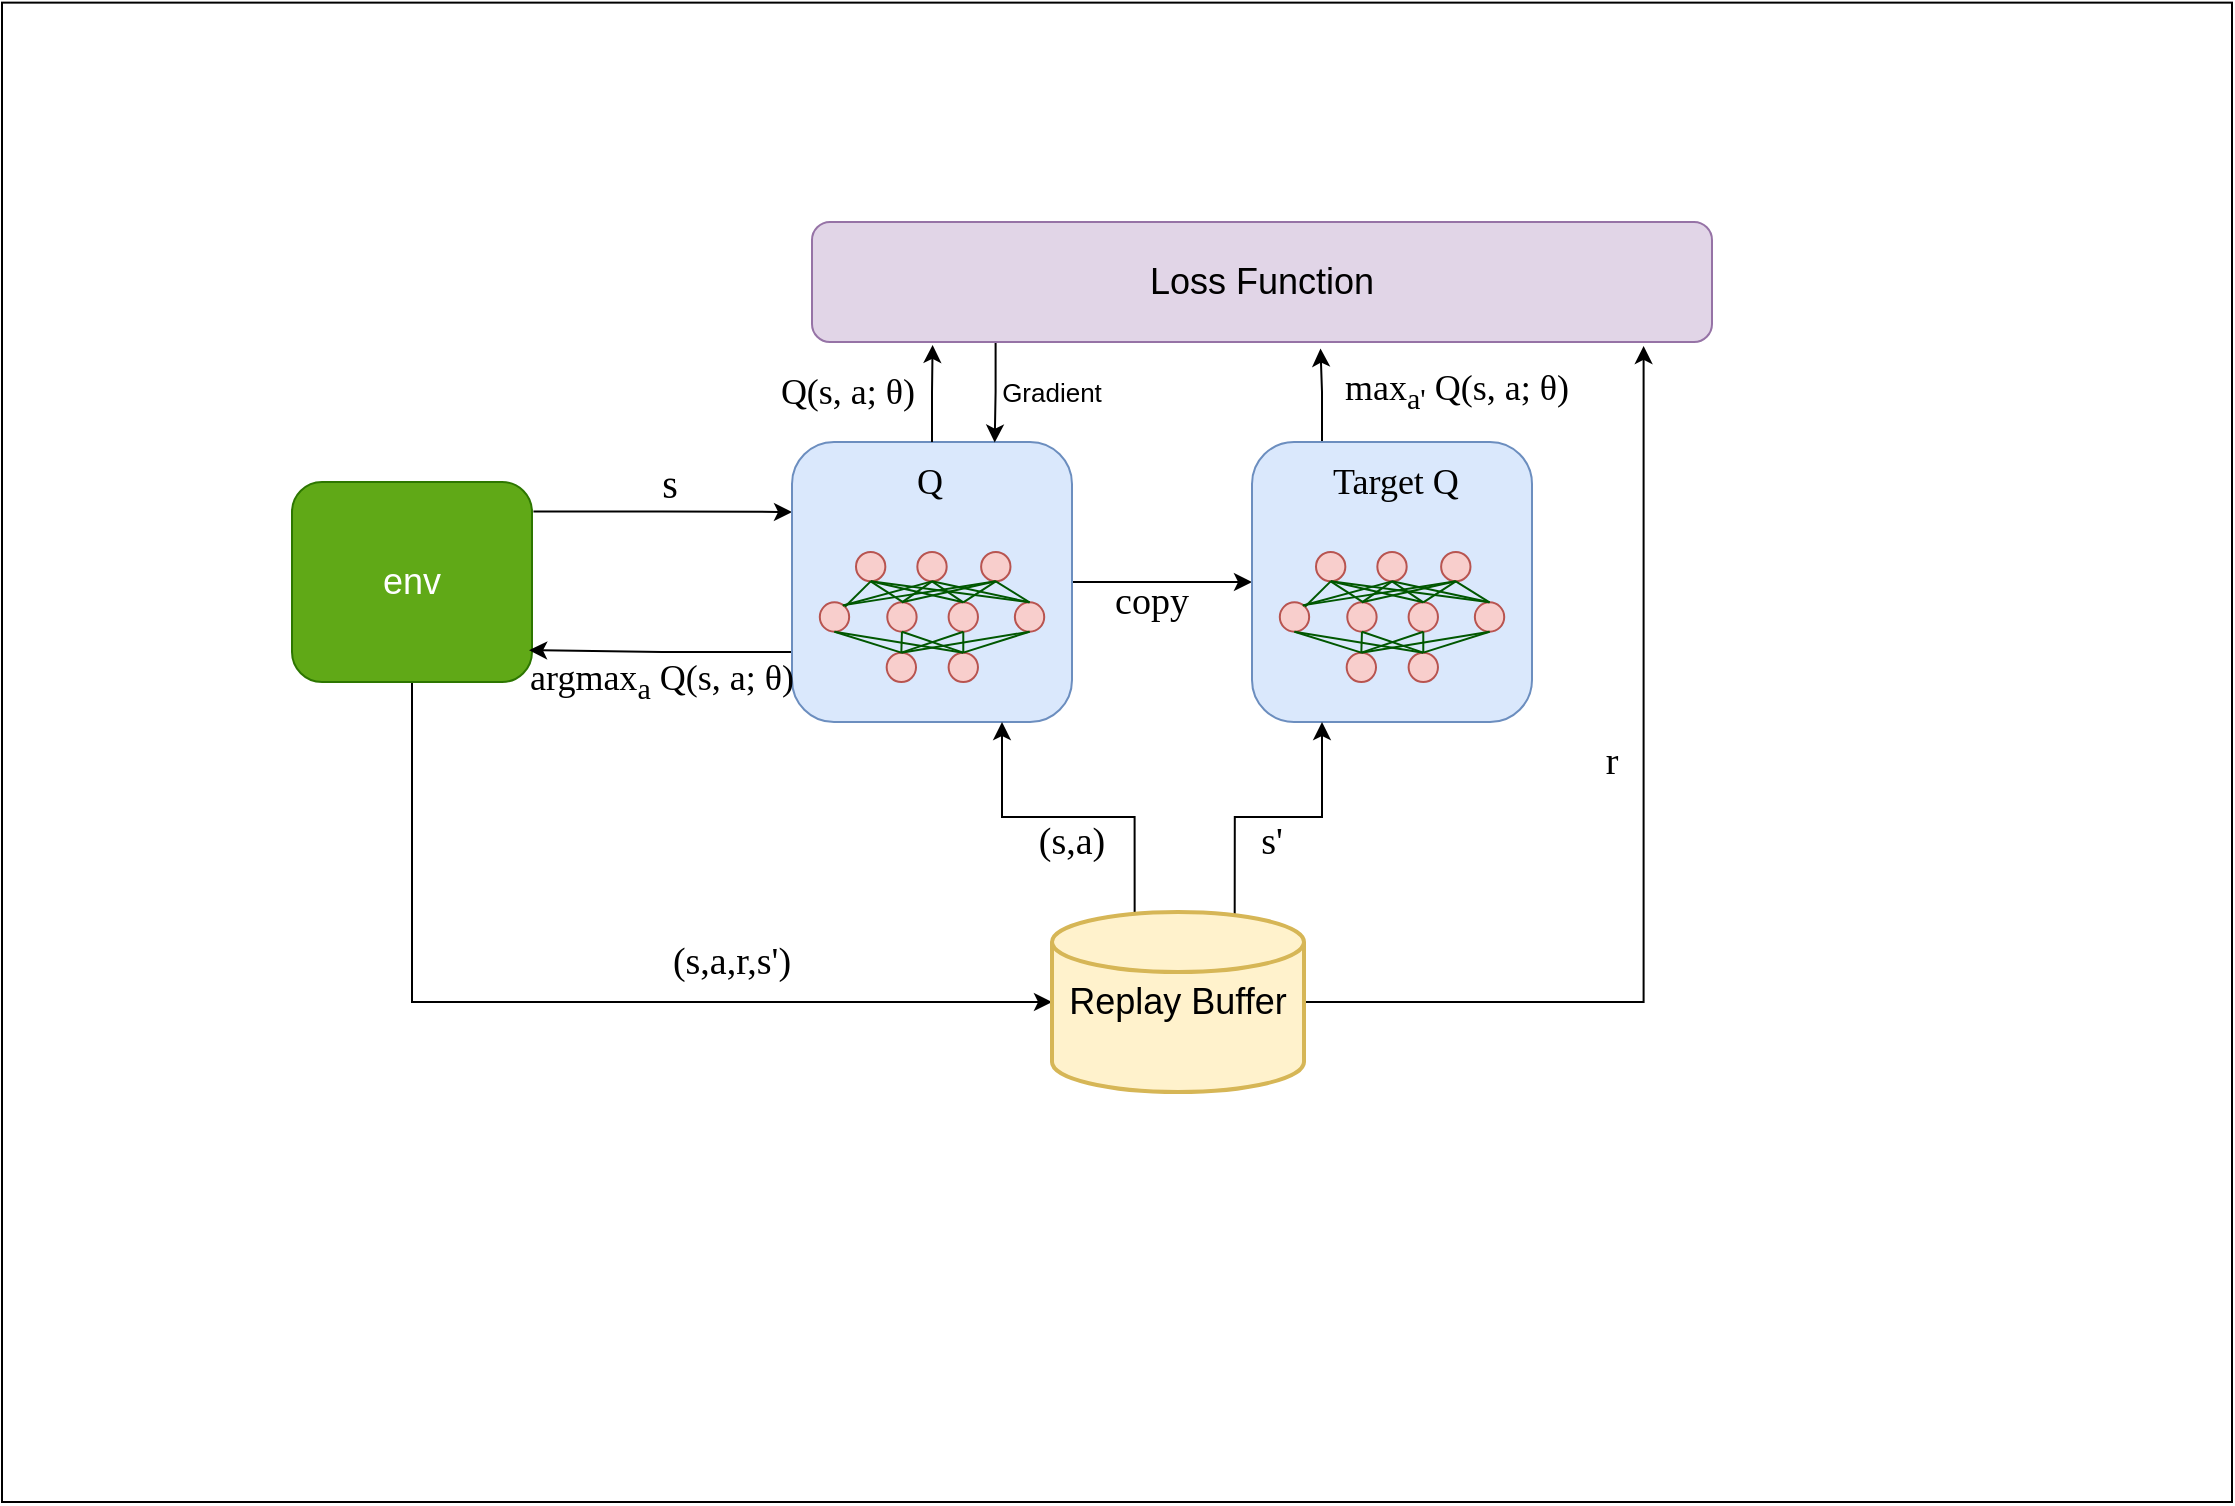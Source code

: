 <mxfile version="21.6.6" type="github">
  <diagram name="第 1 页" id="k0ht7CsUPMUArAAHNs5Z">
    <mxGraphModel dx="1783" dy="500" grid="1" gridSize="10" guides="1" tooltips="1" connect="1" arrows="1" fold="1" page="1" pageScale="1" pageWidth="827" pageHeight="1169" math="0" shadow="0">
      <root>
        <mxCell id="0" />
        <mxCell id="1" parent="0" />
        <mxCell id="zH1OFpGTS5VMXPJaPXMf-166" value="" style="rounded=0;whiteSpace=wrap;html=1;" vertex="1" parent="1">
          <mxGeometry x="-95" y="40.32" width="1115" height="749.68" as="geometry" />
        </mxCell>
        <mxCell id="zH1OFpGTS5VMXPJaPXMf-9" style="edgeStyle=orthogonalEdgeStyle;rounded=0;orthogonalLoop=1;jettySize=auto;html=1;exitX=1.006;exitY=0.147;exitDx=0;exitDy=0;entryX=0;entryY=0.25;entryDx=0;entryDy=0;exitPerimeter=0;" edge="1" parent="1" source="zH1OFpGTS5VMXPJaPXMf-1" target="zH1OFpGTS5VMXPJaPXMf-3">
          <mxGeometry relative="1" as="geometry" />
        </mxCell>
        <mxCell id="zH1OFpGTS5VMXPJaPXMf-24" style="edgeStyle=orthogonalEdgeStyle;rounded=0;orthogonalLoop=1;jettySize=auto;html=1;exitX=0.5;exitY=1;exitDx=0;exitDy=0;entryX=0;entryY=0.5;entryDx=0;entryDy=0;entryPerimeter=0;" edge="1" parent="1" source="zH1OFpGTS5VMXPJaPXMf-1" target="zH1OFpGTS5VMXPJaPXMf-15">
          <mxGeometry relative="1" as="geometry" />
        </mxCell>
        <mxCell id="zH1OFpGTS5VMXPJaPXMf-1" value="&lt;font style=&quot;font-size: 18px;&quot;&gt;env&lt;/font&gt;" style="rounded=1;whiteSpace=wrap;html=1;fillColor=#60a917;fontColor=#ffffff;strokeColor=#2D7600;" vertex="1" parent="1">
          <mxGeometry x="50" y="280" width="120" height="100" as="geometry" />
        </mxCell>
        <mxCell id="zH1OFpGTS5VMXPJaPXMf-7" style="edgeStyle=orthogonalEdgeStyle;rounded=0;orthogonalLoop=1;jettySize=auto;html=1;exitX=1;exitY=0.5;exitDx=0;exitDy=0;entryX=0;entryY=0.5;entryDx=0;entryDy=0;" edge="1" parent="1" source="zH1OFpGTS5VMXPJaPXMf-3" target="zH1OFpGTS5VMXPJaPXMf-4">
          <mxGeometry relative="1" as="geometry" />
        </mxCell>
        <mxCell id="zH1OFpGTS5VMXPJaPXMf-10" style="edgeStyle=orthogonalEdgeStyle;rounded=0;orthogonalLoop=1;jettySize=auto;html=1;exitX=0;exitY=0.75;exitDx=0;exitDy=0;entryX=0.988;entryY=0.841;entryDx=0;entryDy=0;entryPerimeter=0;" edge="1" parent="1" source="zH1OFpGTS5VMXPJaPXMf-3" target="zH1OFpGTS5VMXPJaPXMf-1">
          <mxGeometry relative="1" as="geometry" />
        </mxCell>
        <mxCell id="zH1OFpGTS5VMXPJaPXMf-3" value="" style="rounded=1;whiteSpace=wrap;html=1;fillColor=#dae8fc;strokeColor=#6c8ebf;" vertex="1" parent="1">
          <mxGeometry x="300" y="260" width="140" height="140" as="geometry" />
        </mxCell>
        <mxCell id="zH1OFpGTS5VMXPJaPXMf-163" style="edgeStyle=orthogonalEdgeStyle;rounded=0;orthogonalLoop=1;jettySize=auto;html=1;exitX=0.25;exitY=0;exitDx=0;exitDy=0;entryX=0.565;entryY=1.055;entryDx=0;entryDy=0;entryPerimeter=0;" edge="1" parent="1" source="zH1OFpGTS5VMXPJaPXMf-4" target="zH1OFpGTS5VMXPJaPXMf-5">
          <mxGeometry relative="1" as="geometry" />
        </mxCell>
        <mxCell id="zH1OFpGTS5VMXPJaPXMf-4" value="" style="rounded=1;whiteSpace=wrap;html=1;fillColor=#dae8fc;strokeColor=#6c8ebf;" vertex="1" parent="1">
          <mxGeometry x="530" y="260" width="140" height="140" as="geometry" />
        </mxCell>
        <mxCell id="zH1OFpGTS5VMXPJaPXMf-160" style="edgeStyle=orthogonalEdgeStyle;rounded=0;orthogonalLoop=1;jettySize=auto;html=1;exitX=0.204;exitY=1.009;exitDx=0;exitDy=0;entryX=0.724;entryY=0.002;entryDx=0;entryDy=0;entryPerimeter=0;exitPerimeter=0;" edge="1" parent="1" source="zH1OFpGTS5VMXPJaPXMf-5" target="zH1OFpGTS5VMXPJaPXMf-3">
          <mxGeometry relative="1" as="geometry">
            <mxPoint x="410.59" y="210" as="sourcePoint" />
            <mxPoint x="411.43" y="261.96" as="targetPoint" />
          </mxGeometry>
        </mxCell>
        <mxCell id="zH1OFpGTS5VMXPJaPXMf-5" value="&lt;font style=&quot;font-size: 18px;&quot;&gt;Loss Function&lt;/font&gt;" style="rounded=1;whiteSpace=wrap;html=1;fillColor=#e1d5e7;strokeColor=#9673a6;" vertex="1" parent="1">
          <mxGeometry x="310" y="150" width="450" height="60" as="geometry" />
        </mxCell>
        <mxCell id="zH1OFpGTS5VMXPJaPXMf-11" value="&lt;font style=&quot;font-size: 18px;&quot; face=&quot;Times New Roman&quot;&gt;&lt;font style=&quot;font-size: 18px;&quot;&gt;argmax&lt;sub&gt;a&lt;/sub&gt;&amp;nbsp;&lt;/font&gt;Q(s, a; θ)&lt;/font&gt;" style="text;html=1;strokeColor=none;fillColor=none;align=center;verticalAlign=middle;whiteSpace=wrap;rounded=0;" vertex="1" parent="1">
          <mxGeometry x="160" y="365.32" width="150" height="30" as="geometry" />
        </mxCell>
        <mxCell id="zH1OFpGTS5VMXPJaPXMf-12" value="&lt;font style=&quot;font-size: 20px;&quot; face=&quot;Times New Roman&quot;&gt;s&lt;/font&gt;" style="text;html=1;strokeColor=none;fillColor=none;align=center;verticalAlign=middle;whiteSpace=wrap;rounded=0;" vertex="1" parent="1">
          <mxGeometry x="198.9" y="270" width="80" height="20" as="geometry" />
        </mxCell>
        <mxCell id="zH1OFpGTS5VMXPJaPXMf-14" value="&lt;font style=&quot;font-size: 19px;&quot; face=&quot;Times New Roman&quot;&gt;copy&lt;/font&gt;" style="text;html=1;strokeColor=none;fillColor=none;align=center;verticalAlign=middle;whiteSpace=wrap;rounded=0;" vertex="1" parent="1">
          <mxGeometry x="440" y="329.68" width="80" height="20" as="geometry" />
        </mxCell>
        <mxCell id="zH1OFpGTS5VMXPJaPXMf-16" style="edgeStyle=orthogonalEdgeStyle;rounded=0;orthogonalLoop=1;jettySize=auto;html=1;exitX=0.725;exitY=0.011;exitDx=0;exitDy=0;exitPerimeter=0;entryX=0.25;entryY=1;entryDx=0;entryDy=0;" edge="1" parent="1" source="zH1OFpGTS5VMXPJaPXMf-15" target="zH1OFpGTS5VMXPJaPXMf-4">
          <mxGeometry relative="1" as="geometry" />
        </mxCell>
        <mxCell id="zH1OFpGTS5VMXPJaPXMf-17" style="edgeStyle=orthogonalEdgeStyle;rounded=0;orthogonalLoop=1;jettySize=auto;html=1;entryX=0.75;entryY=1;entryDx=0;entryDy=0;exitX=0.328;exitY=0.004;exitDx=0;exitDy=0;exitPerimeter=0;" edge="1" parent="1" source="zH1OFpGTS5VMXPJaPXMf-15" target="zH1OFpGTS5VMXPJaPXMf-3">
          <mxGeometry relative="1" as="geometry" />
        </mxCell>
        <mxCell id="zH1OFpGTS5VMXPJaPXMf-26" style="edgeStyle=orthogonalEdgeStyle;rounded=0;orthogonalLoop=1;jettySize=auto;html=1;exitX=1;exitY=0.5;exitDx=0;exitDy=0;exitPerimeter=0;entryX=0.924;entryY=1.033;entryDx=0;entryDy=0;entryPerimeter=0;" edge="1" parent="1" source="zH1OFpGTS5VMXPJaPXMf-15" target="zH1OFpGTS5VMXPJaPXMf-5">
          <mxGeometry relative="1" as="geometry" />
        </mxCell>
        <mxCell id="zH1OFpGTS5VMXPJaPXMf-15" value="&lt;font style=&quot;font-size: 18px;&quot;&gt;Replay Buffer&lt;/font&gt;" style="strokeWidth=2;html=1;shape=mxgraph.flowchart.database;whiteSpace=wrap;fillColor=#fff2cc;strokeColor=#d6b656;" vertex="1" parent="1">
          <mxGeometry x="430" y="495" width="126" height="90" as="geometry" />
        </mxCell>
        <mxCell id="zH1OFpGTS5VMXPJaPXMf-18" value="&lt;font style=&quot;font-size: 19px;&quot; face=&quot;Times New Roman&quot;&gt;s&#39;&lt;/font&gt;" style="text;html=1;strokeColor=none;fillColor=none;align=center;verticalAlign=middle;whiteSpace=wrap;rounded=0;" vertex="1" parent="1">
          <mxGeometry x="500" y="450" width="80" height="20" as="geometry" />
        </mxCell>
        <mxCell id="zH1OFpGTS5VMXPJaPXMf-19" value="&lt;font style=&quot;font-size: 19px;&quot; face=&quot;Times New Roman&quot;&gt;(s,a)&lt;/font&gt;" style="text;html=1;strokeColor=none;fillColor=none;align=center;verticalAlign=middle;whiteSpace=wrap;rounded=0;" vertex="1" parent="1">
          <mxGeometry x="400" y="450" width="80" height="20" as="geometry" />
        </mxCell>
        <mxCell id="zH1OFpGTS5VMXPJaPXMf-25" value="&lt;font style=&quot;font-size: 19px;&quot; face=&quot;Times New Roman&quot;&gt;(s,a,r,s&#39;)&lt;/font&gt;" style="text;html=1;strokeColor=none;fillColor=none;align=center;verticalAlign=middle;whiteSpace=wrap;rounded=0;" vertex="1" parent="1">
          <mxGeometry x="230" y="510" width="80" height="20" as="geometry" />
        </mxCell>
        <mxCell id="zH1OFpGTS5VMXPJaPXMf-27" value="&lt;font style=&quot;font-size: 19px;&quot; face=&quot;Times New Roman&quot;&gt;r&lt;/font&gt;" style="text;html=1;strokeColor=none;fillColor=none;align=center;verticalAlign=middle;whiteSpace=wrap;rounded=0;" vertex="1" parent="1">
          <mxGeometry x="670" y="410" width="80" height="20" as="geometry" />
        </mxCell>
        <mxCell id="zH1OFpGTS5VMXPJaPXMf-99" value="" style="ellipse;whiteSpace=wrap;html=1;aspect=fixed;fillColor=#f8cecc;strokeColor=#b85450;fixDash=1;container=0;" vertex="1" parent="1">
          <mxGeometry x="331.995" y="315" width="14.677" height="14.677" as="geometry" />
        </mxCell>
        <mxCell id="zH1OFpGTS5VMXPJaPXMf-100" value="" style="ellipse;whiteSpace=wrap;html=1;aspect=fixed;fillColor=#f8cecc;strokeColor=#b85450;fixDash=1;container=0;" vertex="1" parent="1">
          <mxGeometry x="362.665" y="315" width="14.677" height="14.677" as="geometry" />
        </mxCell>
        <mxCell id="zH1OFpGTS5VMXPJaPXMf-101" value="" style="ellipse;whiteSpace=wrap;html=1;aspect=fixed;fillColor=#f8cecc;strokeColor=#b85450;fixDash=1;container=0;" vertex="1" parent="1">
          <mxGeometry x="394.562" y="315" width="14.677" height="14.677" as="geometry" />
        </mxCell>
        <mxCell id="zH1OFpGTS5VMXPJaPXMf-102" value="" style="ellipse;whiteSpace=wrap;html=1;aspect=fixed;fillColor=#f8cecc;strokeColor=#b85450;fixDash=1;container=0;" vertex="1" parent="1">
          <mxGeometry x="313.9" y="340.161" width="14.677" height="14.677" as="geometry" />
        </mxCell>
        <mxCell id="zH1OFpGTS5VMXPJaPXMf-103" value="" style="ellipse;whiteSpace=wrap;html=1;aspect=fixed;fillColor=#f8cecc;strokeColor=#b85450;fixDash=1;container=0;" vertex="1" parent="1">
          <mxGeometry x="347.637" y="340.161" width="14.677" height="14.677" as="geometry" />
        </mxCell>
        <mxCell id="zH1OFpGTS5VMXPJaPXMf-104" value="" style="ellipse;whiteSpace=wrap;html=1;aspect=fixed;fillColor=#f8cecc;strokeColor=#b85450;fixDash=1;container=0;" vertex="1" parent="1">
          <mxGeometry x="378.307" y="340.161" width="14.677" height="14.677" as="geometry" />
        </mxCell>
        <mxCell id="zH1OFpGTS5VMXPJaPXMf-105" value="" style="ellipse;whiteSpace=wrap;html=1;aspect=fixed;fillColor=#f8cecc;strokeColor=#b85450;fixDash=1;container=0;" vertex="1" parent="1">
          <mxGeometry x="411.431" y="340.161" width="14.677" height="14.677" as="geometry" />
        </mxCell>
        <mxCell id="zH1OFpGTS5VMXPJaPXMf-106" value="" style="ellipse;whiteSpace=wrap;html=1;aspect=fixed;fillColor=#f8cecc;strokeColor=#b85450;fixDash=1;container=0;" vertex="1" parent="1">
          <mxGeometry x="347.33" y="365.323" width="14.677" height="14.677" as="geometry" />
        </mxCell>
        <mxCell id="zH1OFpGTS5VMXPJaPXMf-107" value="" style="ellipse;whiteSpace=wrap;html=1;aspect=fixed;fillColor=#f8cecc;strokeColor=#b85450;fixDash=1;container=0;" vertex="1" parent="1">
          <mxGeometry x="378.307" y="365.323" width="14.677" height="14.677" as="geometry" />
        </mxCell>
        <mxCell id="zH1OFpGTS5VMXPJaPXMf-108" style="rounded=1;orthogonalLoop=1;jettySize=auto;html=1;exitX=0.5;exitY=1;exitDx=0;exitDy=0;strokeColor=#005700;endArrow=none;endFill=0;fillColor=#008a00;fixDash=1;entryX=0.5;entryY=0;entryDx=0;entryDy=0;" edge="1" parent="1" source="zH1OFpGTS5VMXPJaPXMf-100" target="zH1OFpGTS5VMXPJaPXMf-103">
          <mxGeometry relative="1" as="geometry">
            <mxPoint x="371.56" y="328.419" as="sourcePoint" />
            <mxPoint x="359.598" y="340.161" as="targetPoint" />
          </mxGeometry>
        </mxCell>
        <mxCell id="zH1OFpGTS5VMXPJaPXMf-109" style="rounded=1;orthogonalLoop=1;jettySize=auto;html=1;exitX=0.5;exitY=1;exitDx=0;exitDy=0;strokeColor=#005700;endArrow=none;endFill=0;fillColor=#008a00;fixDash=1;entryX=0.5;entryY=0;entryDx=0;entryDy=0;" edge="1" parent="1" source="zH1OFpGTS5VMXPJaPXMf-101" target="zH1OFpGTS5VMXPJaPXMf-104">
          <mxGeometry relative="1" as="geometry">
            <mxPoint x="402.537" y="328.419" as="sourcePoint" />
            <mxPoint x="390.575" y="340.161" as="targetPoint" />
          </mxGeometry>
        </mxCell>
        <mxCell id="zH1OFpGTS5VMXPJaPXMf-110" style="rounded=1;orthogonalLoop=1;jettySize=auto;html=1;exitX=0.5;exitY=1;exitDx=0;exitDy=0;strokeColor=#005700;endArrow=none;endFill=0;fillColor=#008a00;entryX=0.548;entryY=0.002;entryDx=0;entryDy=0;entryPerimeter=0;fixDash=1;" edge="1" parent="1" source="zH1OFpGTS5VMXPJaPXMf-99" target="zH1OFpGTS5VMXPJaPXMf-103">
          <mxGeometry relative="1" as="geometry">
            <mxPoint x="345.797" y="331.774" as="sourcePoint" />
            <mxPoint x="333.836" y="343.516" as="targetPoint" />
          </mxGeometry>
        </mxCell>
        <mxCell id="zH1OFpGTS5VMXPJaPXMf-111" style="rounded=1;orthogonalLoop=1;jettySize=auto;html=1;strokeColor=#005700;endArrow=none;endFill=0;fillColor=#008a00;entryX=0.5;entryY=0;entryDx=0;entryDy=0;fixDash=1;exitX=0.5;exitY=1;exitDx=0;exitDy=0;" edge="1" parent="1" source="zH1OFpGTS5VMXPJaPXMf-100" target="zH1OFpGTS5VMXPJaPXMf-104">
          <mxGeometry relative="1" as="geometry">
            <mxPoint x="372.9" y="330" as="sourcePoint" />
            <mxPoint x="390.269" y="340.161" as="targetPoint" />
          </mxGeometry>
        </mxCell>
        <mxCell id="zH1OFpGTS5VMXPJaPXMf-112" style="rounded=1;orthogonalLoop=1;jettySize=auto;html=1;strokeColor=#005700;endArrow=none;endFill=0;fillColor=#008a00;entryX=0.5;entryY=0;entryDx=0;entryDy=0;fixDash=1;exitX=0.5;exitY=1;exitDx=0;exitDy=0;" edge="1" parent="1" source="zH1OFpGTS5VMXPJaPXMf-101" target="zH1OFpGTS5VMXPJaPXMf-105">
          <mxGeometry relative="1" as="geometry">
            <mxPoint x="405.604" y="329.677" as="sourcePoint" />
            <mxPoint x="420.939" y="340.161" as="targetPoint" />
          </mxGeometry>
        </mxCell>
        <mxCell id="zH1OFpGTS5VMXPJaPXMf-113" style="rounded=1;orthogonalLoop=1;jettySize=auto;html=1;exitX=0.5;exitY=1;exitDx=0;exitDy=0;strokeColor=#005700;endArrow=none;endFill=0;fillColor=#008a00;entryX=0.5;entryY=0;entryDx=0;entryDy=0;fixDash=1;" edge="1" parent="1" source="zH1OFpGTS5VMXPJaPXMf-99" target="zH1OFpGTS5VMXPJaPXMf-104">
          <mxGeometry relative="1" as="geometry">
            <mxPoint x="343.037" y="329.677" as="sourcePoint" />
            <mxPoint x="359.598" y="340.161" as="targetPoint" />
          </mxGeometry>
        </mxCell>
        <mxCell id="zH1OFpGTS5VMXPJaPXMf-114" style="rounded=1;orthogonalLoop=1;jettySize=auto;html=1;strokeColor=#005700;endArrow=none;endFill=0;fillColor=#008a00;entryX=0.5;entryY=0;entryDx=0;entryDy=0;exitX=0.5;exitY=1;exitDx=0;exitDy=0;fixDash=1;" edge="1" parent="1" source="zH1OFpGTS5VMXPJaPXMf-99" target="zH1OFpGTS5VMXPJaPXMf-105">
          <mxGeometry relative="1" as="geometry">
            <mxPoint x="344.263" y="329.677" as="sourcePoint" />
            <mxPoint x="365.426" y="344.355" as="targetPoint" />
          </mxGeometry>
        </mxCell>
        <mxCell id="zH1OFpGTS5VMXPJaPXMf-115" style="rounded=1;orthogonalLoop=1;jettySize=auto;html=1;strokeColor=#005700;endArrow=none;endFill=0;fillColor=#008a00;entryX=0.788;entryY=0.107;entryDx=0;entryDy=0;entryPerimeter=0;exitX=0.5;exitY=1;exitDx=0;exitDy=0;fixDash=1;" edge="1" parent="1" source="zH1OFpGTS5VMXPJaPXMf-100" target="zH1OFpGTS5VMXPJaPXMf-102">
          <mxGeometry relative="1" as="geometry">
            <mxPoint x="374.934" y="329.677" as="sourcePoint" />
            <mxPoint x="362.665" y="342.258" as="targetPoint" />
          </mxGeometry>
        </mxCell>
        <mxCell id="zH1OFpGTS5VMXPJaPXMf-116" style="rounded=1;orthogonalLoop=1;jettySize=auto;html=1;exitX=0.5;exitY=1;exitDx=0;exitDy=0;strokeColor=#005700;endArrow=none;endFill=0;fillColor=#008a00;fixDash=1;" edge="1" parent="1" source="zH1OFpGTS5VMXPJaPXMf-99" target="zH1OFpGTS5VMXPJaPXMf-102">
          <mxGeometry relative="1" as="geometry" />
        </mxCell>
        <mxCell id="zH1OFpGTS5VMXPJaPXMf-117" style="rounded=1;orthogonalLoop=1;jettySize=auto;html=1;exitX=0.5;exitY=1;exitDx=0;exitDy=0;strokeColor=#005700;endArrow=none;endFill=0;fillColor=#008a00;entryX=0.78;entryY=0.104;entryDx=0;entryDy=0;entryPerimeter=0;fixDash=1;" edge="1" parent="1" source="zH1OFpGTS5VMXPJaPXMf-101" target="zH1OFpGTS5VMXPJaPXMf-102">
          <mxGeometry relative="1" as="geometry">
            <mxPoint x="379.534" y="333.871" as="sourcePoint" />
            <mxPoint x="365.732" y="344.355" as="targetPoint" />
          </mxGeometry>
        </mxCell>
        <mxCell id="zH1OFpGTS5VMXPJaPXMf-118" style="rounded=1;orthogonalLoop=1;jettySize=auto;html=1;strokeColor=#005700;endArrow=none;endFill=0;fillColor=#008a00;fixDash=1;entryX=0.5;entryY=0;entryDx=0;entryDy=0;exitX=0.5;exitY=1;exitDx=0;exitDy=0;" edge="1" parent="1" source="zH1OFpGTS5VMXPJaPXMf-101" target="zH1OFpGTS5VMXPJaPXMf-103">
          <mxGeometry relative="1" as="geometry">
            <mxPoint x="405.604" y="329.677" as="sourcePoint" />
            <mxPoint x="359.598" y="340.161" as="targetPoint" />
          </mxGeometry>
        </mxCell>
        <mxCell id="zH1OFpGTS5VMXPJaPXMf-119" style="rounded=1;orthogonalLoop=1;jettySize=auto;html=1;strokeColor=#005700;endArrow=none;endFill=0;fillColor=#008a00;entryX=0.5;entryY=0;entryDx=0;entryDy=0;exitX=0.5;exitY=1;exitDx=0;exitDy=0;fixDash=1;" edge="1" parent="1" source="zH1OFpGTS5VMXPJaPXMf-100" target="zH1OFpGTS5VMXPJaPXMf-105">
          <mxGeometry relative="1" as="geometry">
            <mxPoint x="371.866" y="329.677" as="sourcePoint" />
            <mxPoint x="402.537" y="342.258" as="targetPoint" />
          </mxGeometry>
        </mxCell>
        <mxCell id="zH1OFpGTS5VMXPJaPXMf-120" style="rounded=1;orthogonalLoop=1;jettySize=auto;html=1;strokeColor=#005700;endArrow=none;endFill=0;fillColor=#008a00;entryX=0.5;entryY=0;entryDx=0;entryDy=0;fixDash=1;exitX=0.5;exitY=1;exitDx=0;exitDy=0;" edge="1" parent="1" source="zH1OFpGTS5VMXPJaPXMf-102" target="zH1OFpGTS5VMXPJaPXMf-106">
          <mxGeometry relative="1" as="geometry">
            <mxPoint x="325.861" y="354.839" as="sourcePoint" />
            <mxPoint x="341.196" y="365.323" as="targetPoint" />
          </mxGeometry>
        </mxCell>
        <mxCell id="zH1OFpGTS5VMXPJaPXMf-121" style="rounded=1;orthogonalLoop=1;jettySize=auto;html=1;strokeColor=#005700;endArrow=none;endFill=0;fillColor=#008a00;entryX=0.5;entryY=0;entryDx=0;entryDy=0;exitX=0.5;exitY=1;exitDx=0;exitDy=0;fixDash=1;" edge="1" parent="1" source="zH1OFpGTS5VMXPJaPXMf-103" target="zH1OFpGTS5VMXPJaPXMf-106">
          <mxGeometry relative="1" as="geometry">
            <mxPoint x="328.928" y="356.935" as="sourcePoint" />
            <mxPoint x="361.132" y="367.419" as="targetPoint" />
          </mxGeometry>
        </mxCell>
        <mxCell id="zH1OFpGTS5VMXPJaPXMf-122" style="rounded=1;orthogonalLoop=1;jettySize=auto;html=1;strokeColor=#005700;endArrow=none;endFill=0;fillColor=#008a00;entryX=0.5;entryY=0;entryDx=0;entryDy=0;exitX=0.5;exitY=1;exitDx=0;exitDy=0;fixDash=1;" edge="1" parent="1" source="zH1OFpGTS5VMXPJaPXMf-104" target="zH1OFpGTS5VMXPJaPXMf-106">
          <mxGeometry relative="1" as="geometry">
            <mxPoint x="361.439" y="356.935" as="sourcePoint" />
            <mxPoint x="361.132" y="367.419" as="targetPoint" />
          </mxGeometry>
        </mxCell>
        <mxCell id="zH1OFpGTS5VMXPJaPXMf-123" style="rounded=1;orthogonalLoop=1;jettySize=auto;html=1;strokeColor=#005700;endArrow=none;endFill=0;fillColor=#008a00;entryX=0.5;entryY=0;entryDx=0;entryDy=0;exitX=0.5;exitY=1;exitDx=0;exitDy=0;fixDash=1;" edge="1" parent="1" source="zH1OFpGTS5VMXPJaPXMf-105" target="zH1OFpGTS5VMXPJaPXMf-106">
          <mxGeometry relative="1" as="geometry">
            <mxPoint x="364.506" y="359.032" as="sourcePoint" />
            <mxPoint x="364.199" y="369.516" as="targetPoint" />
          </mxGeometry>
        </mxCell>
        <mxCell id="zH1OFpGTS5VMXPJaPXMf-124" style="rounded=1;orthogonalLoop=1;jettySize=auto;html=1;strokeColor=#005700;endArrow=none;endFill=0;fillColor=#008a00;entryX=0.5;entryY=0;entryDx=0;entryDy=0;fixDash=1;exitX=0.5;exitY=1;exitDx=0;exitDy=0;" edge="1" parent="1" source="zH1OFpGTS5VMXPJaPXMf-102" target="zH1OFpGTS5VMXPJaPXMf-107">
          <mxGeometry relative="1" as="geometry">
            <mxPoint x="325.861" y="354.839" as="sourcePoint" />
            <mxPoint x="367.266" y="371.613" as="targetPoint" />
          </mxGeometry>
        </mxCell>
        <mxCell id="zH1OFpGTS5VMXPJaPXMf-125" style="rounded=1;orthogonalLoop=1;jettySize=auto;html=1;strokeColor=#005700;endArrow=none;endFill=0;fillColor=#008a00;entryX=0.5;entryY=0;entryDx=0;entryDy=0;exitX=0.5;exitY=1;exitDx=0;exitDy=0;fixDash=1;" edge="1" parent="1" source="zH1OFpGTS5VMXPJaPXMf-103" target="zH1OFpGTS5VMXPJaPXMf-107">
          <mxGeometry relative="1" as="geometry">
            <mxPoint x="370.64" y="363.226" as="sourcePoint" />
            <mxPoint x="370.333" y="373.71" as="targetPoint" />
          </mxGeometry>
        </mxCell>
        <mxCell id="zH1OFpGTS5VMXPJaPXMf-126" style="rounded=1;orthogonalLoop=1;jettySize=auto;html=1;strokeColor=#005700;endArrow=none;endFill=0;fillColor=#008a00;entryX=0.5;entryY=0;entryDx=0;entryDy=0;exitX=0.5;exitY=1;exitDx=0;exitDy=0;fixDash=1;" edge="1" parent="1" source="zH1OFpGTS5VMXPJaPXMf-104" target="zH1OFpGTS5VMXPJaPXMf-107">
          <mxGeometry relative="1" as="geometry">
            <mxPoint x="373.707" y="365.323" as="sourcePoint" />
            <mxPoint x="373.4" y="375.806" as="targetPoint" />
          </mxGeometry>
        </mxCell>
        <mxCell id="zH1OFpGTS5VMXPJaPXMf-127" style="rounded=1;orthogonalLoop=1;jettySize=auto;html=1;strokeColor=#005700;endArrow=none;endFill=0;fillColor=#008a00;entryX=0.5;entryY=0;entryDx=0;entryDy=0;fixDash=1;exitX=0.5;exitY=1;exitDx=0;exitDy=0;" edge="1" parent="1" source="zH1OFpGTS5VMXPJaPXMf-105" target="zH1OFpGTS5VMXPJaPXMf-107">
          <mxGeometry relative="1" as="geometry">
            <mxPoint x="422.9" y="355" as="sourcePoint" />
            <mxPoint x="376.467" y="377.903" as="targetPoint" />
          </mxGeometry>
        </mxCell>
        <mxCell id="zH1OFpGTS5VMXPJaPXMf-128" value="" style="ellipse;whiteSpace=wrap;html=1;aspect=fixed;fillColor=#f8cecc;strokeColor=#b85450;fixDash=1;container=0;" vertex="1" parent="1">
          <mxGeometry x="561.995" y="315" width="14.677" height="14.677" as="geometry" />
        </mxCell>
        <mxCell id="zH1OFpGTS5VMXPJaPXMf-129" value="" style="ellipse;whiteSpace=wrap;html=1;aspect=fixed;fillColor=#f8cecc;strokeColor=#b85450;fixDash=1;container=0;" vertex="1" parent="1">
          <mxGeometry x="592.665" y="315" width="14.677" height="14.677" as="geometry" />
        </mxCell>
        <mxCell id="zH1OFpGTS5VMXPJaPXMf-130" value="" style="ellipse;whiteSpace=wrap;html=1;aspect=fixed;fillColor=#f8cecc;strokeColor=#b85450;fixDash=1;container=0;" vertex="1" parent="1">
          <mxGeometry x="624.562" y="315" width="14.677" height="14.677" as="geometry" />
        </mxCell>
        <mxCell id="zH1OFpGTS5VMXPJaPXMf-131" value="" style="ellipse;whiteSpace=wrap;html=1;aspect=fixed;fillColor=#f8cecc;strokeColor=#b85450;fixDash=1;container=0;" vertex="1" parent="1">
          <mxGeometry x="543.9" y="340.161" width="14.677" height="14.677" as="geometry" />
        </mxCell>
        <mxCell id="zH1OFpGTS5VMXPJaPXMf-132" value="" style="ellipse;whiteSpace=wrap;html=1;aspect=fixed;fillColor=#f8cecc;strokeColor=#b85450;fixDash=1;container=0;" vertex="1" parent="1">
          <mxGeometry x="577.637" y="340.161" width="14.677" height="14.677" as="geometry" />
        </mxCell>
        <mxCell id="zH1OFpGTS5VMXPJaPXMf-133" value="" style="ellipse;whiteSpace=wrap;html=1;aspect=fixed;fillColor=#f8cecc;strokeColor=#b85450;fixDash=1;container=0;" vertex="1" parent="1">
          <mxGeometry x="608.307" y="340.161" width="14.677" height="14.677" as="geometry" />
        </mxCell>
        <mxCell id="zH1OFpGTS5VMXPJaPXMf-134" value="" style="ellipse;whiteSpace=wrap;html=1;aspect=fixed;fillColor=#f8cecc;strokeColor=#b85450;fixDash=1;container=0;" vertex="1" parent="1">
          <mxGeometry x="641.431" y="340.161" width="14.677" height="14.677" as="geometry" />
        </mxCell>
        <mxCell id="zH1OFpGTS5VMXPJaPXMf-135" value="" style="ellipse;whiteSpace=wrap;html=1;aspect=fixed;fillColor=#f8cecc;strokeColor=#b85450;fixDash=1;container=0;" vertex="1" parent="1">
          <mxGeometry x="577.33" y="365.323" width="14.677" height="14.677" as="geometry" />
        </mxCell>
        <mxCell id="zH1OFpGTS5VMXPJaPXMf-136" value="" style="ellipse;whiteSpace=wrap;html=1;aspect=fixed;fillColor=#f8cecc;strokeColor=#b85450;fixDash=1;container=0;" vertex="1" parent="1">
          <mxGeometry x="608.307" y="365.323" width="14.677" height="14.677" as="geometry" />
        </mxCell>
        <mxCell id="zH1OFpGTS5VMXPJaPXMf-137" style="rounded=1;orthogonalLoop=1;jettySize=auto;html=1;exitX=0.5;exitY=1;exitDx=0;exitDy=0;strokeColor=#005700;endArrow=none;endFill=0;fillColor=#008a00;fixDash=1;entryX=0.5;entryY=0;entryDx=0;entryDy=0;" edge="1" parent="1" source="zH1OFpGTS5VMXPJaPXMf-129" target="zH1OFpGTS5VMXPJaPXMf-132">
          <mxGeometry relative="1" as="geometry">
            <mxPoint x="601.56" y="328.419" as="sourcePoint" />
            <mxPoint x="589.598" y="340.161" as="targetPoint" />
          </mxGeometry>
        </mxCell>
        <mxCell id="zH1OFpGTS5VMXPJaPXMf-138" style="rounded=1;orthogonalLoop=1;jettySize=auto;html=1;exitX=0.5;exitY=1;exitDx=0;exitDy=0;strokeColor=#005700;endArrow=none;endFill=0;fillColor=#008a00;fixDash=1;entryX=0.5;entryY=0;entryDx=0;entryDy=0;" edge="1" parent="1" source="zH1OFpGTS5VMXPJaPXMf-130" target="zH1OFpGTS5VMXPJaPXMf-133">
          <mxGeometry relative="1" as="geometry">
            <mxPoint x="632.537" y="328.419" as="sourcePoint" />
            <mxPoint x="620.575" y="340.161" as="targetPoint" />
          </mxGeometry>
        </mxCell>
        <mxCell id="zH1OFpGTS5VMXPJaPXMf-139" style="rounded=1;orthogonalLoop=1;jettySize=auto;html=1;exitX=0.5;exitY=1;exitDx=0;exitDy=0;strokeColor=#005700;endArrow=none;endFill=0;fillColor=#008a00;entryX=0.548;entryY=0.002;entryDx=0;entryDy=0;entryPerimeter=0;fixDash=1;" edge="1" parent="1" source="zH1OFpGTS5VMXPJaPXMf-128" target="zH1OFpGTS5VMXPJaPXMf-132">
          <mxGeometry relative="1" as="geometry">
            <mxPoint x="575.797" y="331.774" as="sourcePoint" />
            <mxPoint x="563.836" y="343.516" as="targetPoint" />
          </mxGeometry>
        </mxCell>
        <mxCell id="zH1OFpGTS5VMXPJaPXMf-140" style="rounded=1;orthogonalLoop=1;jettySize=auto;html=1;strokeColor=#005700;endArrow=none;endFill=0;fillColor=#008a00;entryX=0.5;entryY=0;entryDx=0;entryDy=0;fixDash=1;exitX=0.5;exitY=1;exitDx=0;exitDy=0;" edge="1" parent="1" source="zH1OFpGTS5VMXPJaPXMf-129" target="zH1OFpGTS5VMXPJaPXMf-133">
          <mxGeometry relative="1" as="geometry">
            <mxPoint x="602.9" y="330" as="sourcePoint" />
            <mxPoint x="620.269" y="340.161" as="targetPoint" />
          </mxGeometry>
        </mxCell>
        <mxCell id="zH1OFpGTS5VMXPJaPXMf-141" style="rounded=1;orthogonalLoop=1;jettySize=auto;html=1;strokeColor=#005700;endArrow=none;endFill=0;fillColor=#008a00;entryX=0.5;entryY=0;entryDx=0;entryDy=0;fixDash=1;exitX=0.5;exitY=1;exitDx=0;exitDy=0;" edge="1" parent="1" source="zH1OFpGTS5VMXPJaPXMf-130" target="zH1OFpGTS5VMXPJaPXMf-134">
          <mxGeometry relative="1" as="geometry">
            <mxPoint x="635.604" y="329.677" as="sourcePoint" />
            <mxPoint x="650.939" y="340.161" as="targetPoint" />
          </mxGeometry>
        </mxCell>
        <mxCell id="zH1OFpGTS5VMXPJaPXMf-142" style="rounded=1;orthogonalLoop=1;jettySize=auto;html=1;exitX=0.5;exitY=1;exitDx=0;exitDy=0;strokeColor=#005700;endArrow=none;endFill=0;fillColor=#008a00;entryX=0.5;entryY=0;entryDx=0;entryDy=0;fixDash=1;" edge="1" parent="1" source="zH1OFpGTS5VMXPJaPXMf-128" target="zH1OFpGTS5VMXPJaPXMf-133">
          <mxGeometry relative="1" as="geometry">
            <mxPoint x="573.037" y="329.677" as="sourcePoint" />
            <mxPoint x="589.598" y="340.161" as="targetPoint" />
          </mxGeometry>
        </mxCell>
        <mxCell id="zH1OFpGTS5VMXPJaPXMf-143" style="rounded=1;orthogonalLoop=1;jettySize=auto;html=1;strokeColor=#005700;endArrow=none;endFill=0;fillColor=#008a00;entryX=0.5;entryY=0;entryDx=0;entryDy=0;exitX=0.5;exitY=1;exitDx=0;exitDy=0;fixDash=1;" edge="1" parent="1" source="zH1OFpGTS5VMXPJaPXMf-128" target="zH1OFpGTS5VMXPJaPXMf-134">
          <mxGeometry relative="1" as="geometry">
            <mxPoint x="574.263" y="329.677" as="sourcePoint" />
            <mxPoint x="595.426" y="344.355" as="targetPoint" />
          </mxGeometry>
        </mxCell>
        <mxCell id="zH1OFpGTS5VMXPJaPXMf-144" style="rounded=1;orthogonalLoop=1;jettySize=auto;html=1;strokeColor=#005700;endArrow=none;endFill=0;fillColor=#008a00;entryX=0.788;entryY=0.107;entryDx=0;entryDy=0;entryPerimeter=0;exitX=0.5;exitY=1;exitDx=0;exitDy=0;fixDash=1;" edge="1" parent="1" source="zH1OFpGTS5VMXPJaPXMf-129" target="zH1OFpGTS5VMXPJaPXMf-131">
          <mxGeometry relative="1" as="geometry">
            <mxPoint x="604.934" y="329.677" as="sourcePoint" />
            <mxPoint x="592.665" y="342.258" as="targetPoint" />
          </mxGeometry>
        </mxCell>
        <mxCell id="zH1OFpGTS5VMXPJaPXMf-145" style="rounded=1;orthogonalLoop=1;jettySize=auto;html=1;exitX=0.5;exitY=1;exitDx=0;exitDy=0;strokeColor=#005700;endArrow=none;endFill=0;fillColor=#008a00;fixDash=1;" edge="1" parent="1" source="zH1OFpGTS5VMXPJaPXMf-128" target="zH1OFpGTS5VMXPJaPXMf-131">
          <mxGeometry relative="1" as="geometry" />
        </mxCell>
        <mxCell id="zH1OFpGTS5VMXPJaPXMf-146" style="rounded=1;orthogonalLoop=1;jettySize=auto;html=1;exitX=0.5;exitY=1;exitDx=0;exitDy=0;strokeColor=#005700;endArrow=none;endFill=0;fillColor=#008a00;entryX=0.78;entryY=0.104;entryDx=0;entryDy=0;entryPerimeter=0;fixDash=1;" edge="1" parent="1" source="zH1OFpGTS5VMXPJaPXMf-130" target="zH1OFpGTS5VMXPJaPXMf-131">
          <mxGeometry relative="1" as="geometry">
            <mxPoint x="609.534" y="333.871" as="sourcePoint" />
            <mxPoint x="595.732" y="344.355" as="targetPoint" />
          </mxGeometry>
        </mxCell>
        <mxCell id="zH1OFpGTS5VMXPJaPXMf-147" style="rounded=1;orthogonalLoop=1;jettySize=auto;html=1;strokeColor=#005700;endArrow=none;endFill=0;fillColor=#008a00;fixDash=1;entryX=0.5;entryY=0;entryDx=0;entryDy=0;exitX=0.5;exitY=1;exitDx=0;exitDy=0;" edge="1" parent="1" source="zH1OFpGTS5VMXPJaPXMf-130" target="zH1OFpGTS5VMXPJaPXMf-132">
          <mxGeometry relative="1" as="geometry">
            <mxPoint x="635.604" y="329.677" as="sourcePoint" />
            <mxPoint x="589.598" y="340.161" as="targetPoint" />
          </mxGeometry>
        </mxCell>
        <mxCell id="zH1OFpGTS5VMXPJaPXMf-148" style="rounded=1;orthogonalLoop=1;jettySize=auto;html=1;strokeColor=#005700;endArrow=none;endFill=0;fillColor=#008a00;entryX=0.5;entryY=0;entryDx=0;entryDy=0;exitX=0.5;exitY=1;exitDx=0;exitDy=0;fixDash=1;" edge="1" parent="1" source="zH1OFpGTS5VMXPJaPXMf-129" target="zH1OFpGTS5VMXPJaPXMf-134">
          <mxGeometry relative="1" as="geometry">
            <mxPoint x="601.866" y="329.677" as="sourcePoint" />
            <mxPoint x="632.537" y="342.258" as="targetPoint" />
          </mxGeometry>
        </mxCell>
        <mxCell id="zH1OFpGTS5VMXPJaPXMf-149" style="rounded=1;orthogonalLoop=1;jettySize=auto;html=1;strokeColor=#005700;endArrow=none;endFill=0;fillColor=#008a00;entryX=0.5;entryY=0;entryDx=0;entryDy=0;fixDash=1;exitX=0.5;exitY=1;exitDx=0;exitDy=0;" edge="1" parent="1" source="zH1OFpGTS5VMXPJaPXMf-131" target="zH1OFpGTS5VMXPJaPXMf-135">
          <mxGeometry relative="1" as="geometry">
            <mxPoint x="555.861" y="354.839" as="sourcePoint" />
            <mxPoint x="571.196" y="365.323" as="targetPoint" />
          </mxGeometry>
        </mxCell>
        <mxCell id="zH1OFpGTS5VMXPJaPXMf-150" style="rounded=1;orthogonalLoop=1;jettySize=auto;html=1;strokeColor=#005700;endArrow=none;endFill=0;fillColor=#008a00;entryX=0.5;entryY=0;entryDx=0;entryDy=0;exitX=0.5;exitY=1;exitDx=0;exitDy=0;fixDash=1;" edge="1" parent="1" source="zH1OFpGTS5VMXPJaPXMf-132" target="zH1OFpGTS5VMXPJaPXMf-135">
          <mxGeometry relative="1" as="geometry">
            <mxPoint x="558.928" y="356.935" as="sourcePoint" />
            <mxPoint x="591.132" y="367.419" as="targetPoint" />
          </mxGeometry>
        </mxCell>
        <mxCell id="zH1OFpGTS5VMXPJaPXMf-151" style="rounded=1;orthogonalLoop=1;jettySize=auto;html=1;strokeColor=#005700;endArrow=none;endFill=0;fillColor=#008a00;entryX=0.5;entryY=0;entryDx=0;entryDy=0;exitX=0.5;exitY=1;exitDx=0;exitDy=0;fixDash=1;" edge="1" parent="1" source="zH1OFpGTS5VMXPJaPXMf-133" target="zH1OFpGTS5VMXPJaPXMf-135">
          <mxGeometry relative="1" as="geometry">
            <mxPoint x="591.439" y="356.935" as="sourcePoint" />
            <mxPoint x="591.132" y="367.419" as="targetPoint" />
          </mxGeometry>
        </mxCell>
        <mxCell id="zH1OFpGTS5VMXPJaPXMf-152" style="rounded=1;orthogonalLoop=1;jettySize=auto;html=1;strokeColor=#005700;endArrow=none;endFill=0;fillColor=#008a00;entryX=0.5;entryY=0;entryDx=0;entryDy=0;exitX=0.5;exitY=1;exitDx=0;exitDy=0;fixDash=1;" edge="1" parent="1" source="zH1OFpGTS5VMXPJaPXMf-134" target="zH1OFpGTS5VMXPJaPXMf-135">
          <mxGeometry relative="1" as="geometry">
            <mxPoint x="594.506" y="359.032" as="sourcePoint" />
            <mxPoint x="594.199" y="369.516" as="targetPoint" />
          </mxGeometry>
        </mxCell>
        <mxCell id="zH1OFpGTS5VMXPJaPXMf-153" style="rounded=1;orthogonalLoop=1;jettySize=auto;html=1;strokeColor=#005700;endArrow=none;endFill=0;fillColor=#008a00;entryX=0.5;entryY=0;entryDx=0;entryDy=0;fixDash=1;exitX=0.5;exitY=1;exitDx=0;exitDy=0;" edge="1" parent="1" source="zH1OFpGTS5VMXPJaPXMf-131" target="zH1OFpGTS5VMXPJaPXMf-136">
          <mxGeometry relative="1" as="geometry">
            <mxPoint x="555.861" y="354.839" as="sourcePoint" />
            <mxPoint x="597.266" y="371.613" as="targetPoint" />
          </mxGeometry>
        </mxCell>
        <mxCell id="zH1OFpGTS5VMXPJaPXMf-154" style="rounded=1;orthogonalLoop=1;jettySize=auto;html=1;strokeColor=#005700;endArrow=none;endFill=0;fillColor=#008a00;entryX=0.5;entryY=0;entryDx=0;entryDy=0;exitX=0.5;exitY=1;exitDx=0;exitDy=0;fixDash=1;" edge="1" parent="1" source="zH1OFpGTS5VMXPJaPXMf-132" target="zH1OFpGTS5VMXPJaPXMf-136">
          <mxGeometry relative="1" as="geometry">
            <mxPoint x="600.64" y="363.226" as="sourcePoint" />
            <mxPoint x="600.333" y="373.71" as="targetPoint" />
          </mxGeometry>
        </mxCell>
        <mxCell id="zH1OFpGTS5VMXPJaPXMf-155" style="rounded=1;orthogonalLoop=1;jettySize=auto;html=1;strokeColor=#005700;endArrow=none;endFill=0;fillColor=#008a00;entryX=0.5;entryY=0;entryDx=0;entryDy=0;exitX=0.5;exitY=1;exitDx=0;exitDy=0;fixDash=1;" edge="1" parent="1" source="zH1OFpGTS5VMXPJaPXMf-133" target="zH1OFpGTS5VMXPJaPXMf-136">
          <mxGeometry relative="1" as="geometry">
            <mxPoint x="603.707" y="365.323" as="sourcePoint" />
            <mxPoint x="603.4" y="375.806" as="targetPoint" />
          </mxGeometry>
        </mxCell>
        <mxCell id="zH1OFpGTS5VMXPJaPXMf-156" style="rounded=1;orthogonalLoop=1;jettySize=auto;html=1;strokeColor=#005700;endArrow=none;endFill=0;fillColor=#008a00;entryX=0.5;entryY=0;entryDx=0;entryDy=0;fixDash=1;exitX=0.5;exitY=1;exitDx=0;exitDy=0;" edge="1" parent="1" source="zH1OFpGTS5VMXPJaPXMf-134" target="zH1OFpGTS5VMXPJaPXMf-136">
          <mxGeometry relative="1" as="geometry">
            <mxPoint x="652.9" y="355" as="sourcePoint" />
            <mxPoint x="606.467" y="377.903" as="targetPoint" />
          </mxGeometry>
        </mxCell>
        <mxCell id="zH1OFpGTS5VMXPJaPXMf-157" value="&lt;font style=&quot;font-size: 18px;&quot; face=&quot;Times New Roman&quot;&gt;Q&lt;/font&gt;" style="text;html=1;strokeColor=none;fillColor=none;align=center;verticalAlign=middle;whiteSpace=wrap;rounded=0;" vertex="1" parent="1">
          <mxGeometry x="328.58" y="270" width="80" height="20" as="geometry" />
        </mxCell>
        <mxCell id="zH1OFpGTS5VMXPJaPXMf-159" value="&lt;font style=&quot;font-size: 18px;&quot; face=&quot;Times New Roman&quot;&gt;Target Q&lt;/font&gt;" style="text;html=1;strokeColor=none;fillColor=none;align=center;verticalAlign=middle;whiteSpace=wrap;rounded=0;" vertex="1" parent="1">
          <mxGeometry x="562" y="270" width="80" height="20" as="geometry" />
        </mxCell>
        <mxCell id="zH1OFpGTS5VMXPJaPXMf-161" style="edgeStyle=orthogonalEdgeStyle;rounded=0;orthogonalLoop=1;jettySize=auto;html=1;exitX=0.5;exitY=0;exitDx=0;exitDy=0;entryX=0.134;entryY=1.024;entryDx=0;entryDy=0;entryPerimeter=0;" edge="1" parent="1" source="zH1OFpGTS5VMXPJaPXMf-3" target="zH1OFpGTS5VMXPJaPXMf-5">
          <mxGeometry relative="1" as="geometry">
            <mxPoint x="420.59" y="220" as="sourcePoint" />
            <mxPoint x="421.43" y="271.96" as="targetPoint" />
          </mxGeometry>
        </mxCell>
        <mxCell id="zH1OFpGTS5VMXPJaPXMf-162" value="&lt;font style=&quot;font-size: 18px;&quot; face=&quot;Times New Roman&quot;&gt;Q(s, a; θ)&lt;/font&gt;" style="text;html=1;strokeColor=none;fillColor=none;align=center;verticalAlign=middle;whiteSpace=wrap;rounded=0;" vertex="1" parent="1">
          <mxGeometry x="290" y="220" width="76.48" height="30" as="geometry" />
        </mxCell>
        <mxCell id="zH1OFpGTS5VMXPJaPXMf-164" value="&lt;font style=&quot;font-size: 18px;&quot; face=&quot;Times New Roman&quot;&gt;&lt;font style=&quot;font-size: 18px;&quot;&gt;max&lt;sub&gt;a&#39;&lt;/sub&gt;&amp;nbsp;&lt;/font&gt;Q(s, a; θ)&lt;/font&gt;" style="text;html=1;strokeColor=none;fillColor=none;align=center;verticalAlign=middle;whiteSpace=wrap;rounded=0;" vertex="1" parent="1">
          <mxGeometry x="563.57" y="220" width="136.67" height="30" as="geometry" />
        </mxCell>
        <mxCell id="zH1OFpGTS5VMXPJaPXMf-165" value="&lt;font style=&quot;font-size: 13px;&quot;&gt;Gradient&lt;/font&gt;" style="text;html=1;strokeColor=none;fillColor=none;align=center;verticalAlign=middle;whiteSpace=wrap;rounded=0;" vertex="1" parent="1">
          <mxGeometry x="400" y="225" width="60" height="20" as="geometry" />
        </mxCell>
      </root>
    </mxGraphModel>
  </diagram>
</mxfile>
